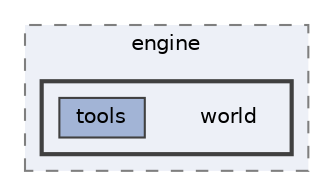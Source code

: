 digraph "C:/Dev/Techstorm-v5/src/engine/world"
{
 // LATEX_PDF_SIZE
  bgcolor="transparent";
  edge [fontname=Helvetica,fontsize=10,labelfontname=Helvetica,labelfontsize=10];
  node [fontname=Helvetica,fontsize=10,shape=box,height=0.2,width=0.4];
  compound=true
  subgraph clusterdir_2052808828190f934b76e979ee65af8a {
    graph [ bgcolor="#edf0f7", pencolor="grey50", label="engine", fontname=Helvetica,fontsize=10 style="filled,dashed", URL="dir_2052808828190f934b76e979ee65af8a.html",tooltip=""]
  subgraph clusterdir_7cf6b88a36d52e4ad5b6560432f2e789 {
    graph [ bgcolor="#edf0f7", pencolor="grey25", label="", fontname=Helvetica,fontsize=10 style="filled,bold", URL="dir_7cf6b88a36d52e4ad5b6560432f2e789.html",tooltip=""]
    dir_7cf6b88a36d52e4ad5b6560432f2e789 [shape=plaintext, label="world"];
  dir_6aef81ccc517ee77a44ad2fb2acd5c1d [label="tools", fillcolor="#a2b4d6", color="grey25", style="filled", URL="dir_6aef81ccc517ee77a44ad2fb2acd5c1d.html",tooltip=""];
  }
  }
}
